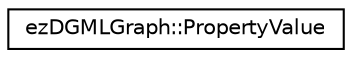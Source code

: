 digraph "Graphical Class Hierarchy"
{
 // LATEX_PDF_SIZE
  edge [fontname="Helvetica",fontsize="10",labelfontname="Helvetica",labelfontsize="10"];
  node [fontname="Helvetica",fontsize="10",shape=record];
  rankdir="LR";
  Node0 [label="ezDGMLGraph::PropertyValue",height=0.2,width=0.4,color="black", fillcolor="white", style="filled",URL="$d0/d5a/structez_d_g_m_l_graph_1_1_property_value.htm",tooltip=" "];
}
